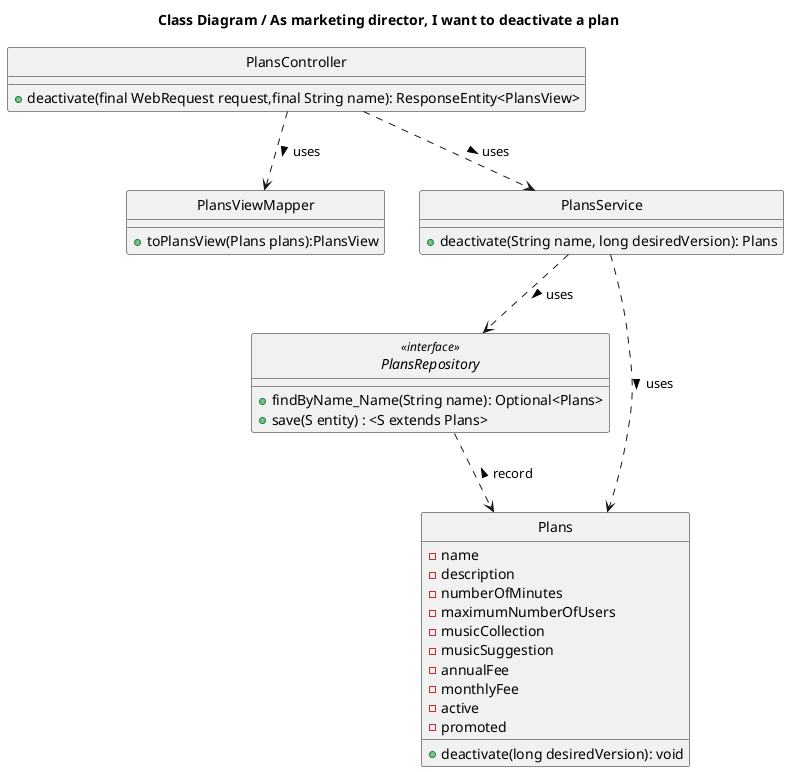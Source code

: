 @startuml
'https://plantuml.com/class-diagram
hide circle
class PlansRepository <<interface>>

title Class Diagram / As marketing director, I want to deactivate a plan

class Plans{
    -name
    - description
    - numberOfMinutes
    -maximumNumberOfUsers
    -musicCollection
     -musicSuggestion
     -annualFee
     -monthlyFee
     -active
     -promoted
     +deactivate(long desiredVersion): void
}
class PlansViewMapper{
    +toPlansView(Plans plans):PlansView
}
class PlansController{
    +deactivate(final WebRequest request,final String name): ResponseEntity<PlansView>
   }
class PlansService{
 +deactivate(String name, long desiredVersion): Plans

}
interface PlansRepository
{
+findByName_Name(String name): Optional<Plans>
+save(S entity) : <S extends Plans>
}


PlansController ..> PlansService: uses >
PlansService ..> PlansRepository: uses >
PlansRepository ..> Plans: < record
PlansService ..> Plans: uses >
PlansController ..>PlansViewMapper: uses >
@enduml